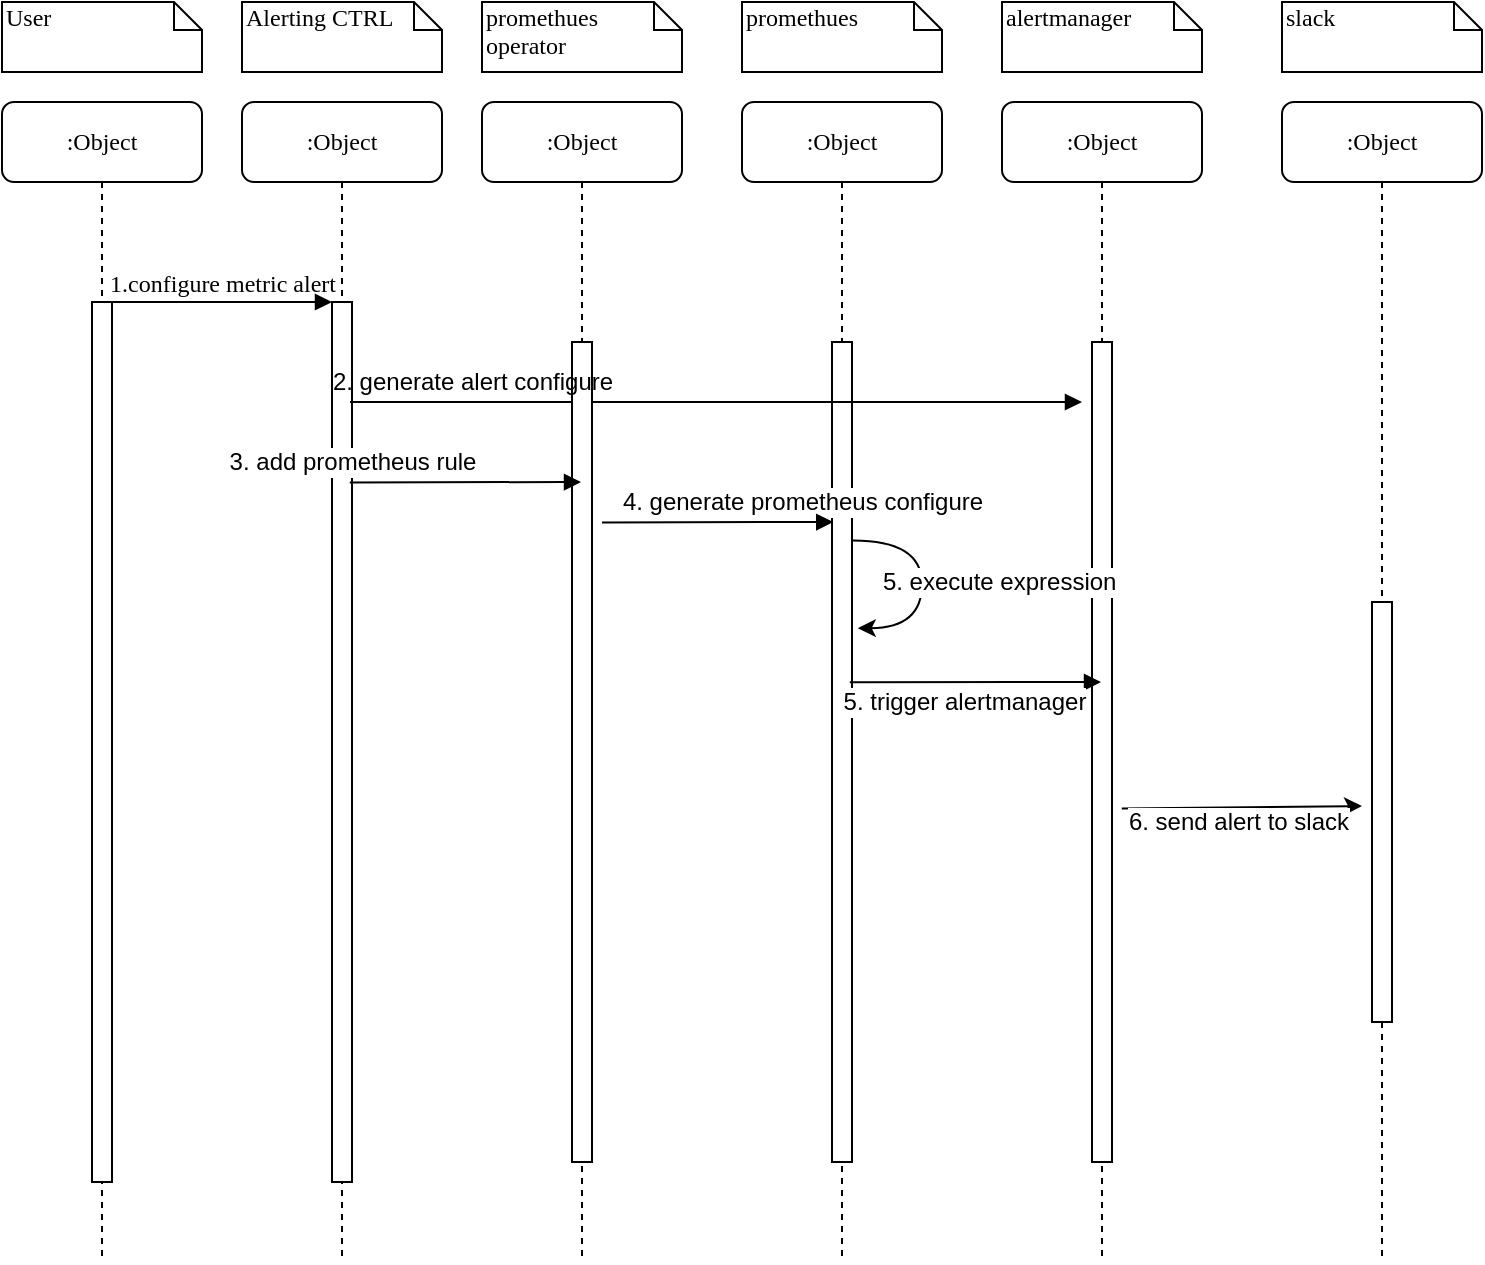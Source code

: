 <mxfile version="12.6.5" type="github">
  <diagram id="CEBkTKkAd9VMybs_fd6C" name="Page-1">
    <mxGraphModel dx="1373" dy="814" grid="1" gridSize="10" guides="1" tooltips="1" connect="1" arrows="1" fold="1" page="1" pageScale="1" pageWidth="827" pageHeight="1169" math="0" shadow="0">
      <root>
        <mxCell id="0"/>
        <mxCell id="1" parent="0"/>
        <mxCell id="VQfqHXgaRlEQjkRwhj_3-1" value=":Object" style="shape=umlLifeline;perimeter=lifelinePerimeter;whiteSpace=wrap;html=1;container=1;collapsible=0;recursiveResize=0;outlineConnect=0;rounded=1;shadow=0;comic=0;labelBackgroundColor=none;strokeWidth=1;fontFamily=Verdana;fontSize=12;align=center;" vertex="1" parent="1">
          <mxGeometry x="160" y="80" width="100" height="580" as="geometry"/>
        </mxCell>
        <mxCell id="VQfqHXgaRlEQjkRwhj_3-2" value="" style="html=1;points=[];perimeter=orthogonalPerimeter;rounded=0;shadow=0;comic=0;labelBackgroundColor=none;strokeWidth=1;fontFamily=Verdana;fontSize=12;align=center;" vertex="1" parent="VQfqHXgaRlEQjkRwhj_3-1">
          <mxGeometry x="45" y="100" width="10" height="440" as="geometry"/>
        </mxCell>
        <mxCell id="VQfqHXgaRlEQjkRwhj_3-3" value=":Object" style="shape=umlLifeline;perimeter=lifelinePerimeter;whiteSpace=wrap;html=1;container=1;collapsible=0;recursiveResize=0;outlineConnect=0;rounded=1;shadow=0;comic=0;labelBackgroundColor=none;strokeWidth=1;fontFamily=Verdana;fontSize=12;align=center;" vertex="1" parent="1">
          <mxGeometry x="410" y="80" width="100" height="580" as="geometry"/>
        </mxCell>
        <mxCell id="VQfqHXgaRlEQjkRwhj_3-4" value="" style="html=1;points=[];perimeter=orthogonalPerimeter;rounded=0;shadow=0;comic=0;labelBackgroundColor=none;strokeWidth=1;fontFamily=Verdana;fontSize=12;align=center;" vertex="1" parent="VQfqHXgaRlEQjkRwhj_3-3">
          <mxGeometry x="45" y="120" width="10" height="410" as="geometry"/>
        </mxCell>
        <mxCell id="VQfqHXgaRlEQjkRwhj_3-5" value="" style="curved=1;endArrow=classic;html=1;exitX=0.989;exitY=0.242;exitDx=0;exitDy=0;exitPerimeter=0;entryX=1.289;entryY=0.349;entryDx=0;entryDy=0;entryPerimeter=0;" edge="1" parent="VQfqHXgaRlEQjkRwhj_3-3" source="VQfqHXgaRlEQjkRwhj_3-4" target="VQfqHXgaRlEQjkRwhj_3-4">
          <mxGeometry width="50" height="50" relative="1" as="geometry">
            <mxPoint x="-300" y="650" as="sourcePoint"/>
            <mxPoint x="-250" y="600" as="targetPoint"/>
            <Array as="points">
              <mxPoint x="90" y="219"/>
              <mxPoint x="90" y="263"/>
            </Array>
          </mxGeometry>
        </mxCell>
        <mxCell id="VQfqHXgaRlEQjkRwhj_3-6" value=":Object" style="shape=umlLifeline;perimeter=lifelinePerimeter;whiteSpace=wrap;html=1;container=1;collapsible=0;recursiveResize=0;outlineConnect=0;rounded=1;shadow=0;comic=0;labelBackgroundColor=none;strokeWidth=1;fontFamily=Verdana;fontSize=12;align=center;" vertex="1" parent="1">
          <mxGeometry x="540" y="80" width="100" height="580" as="geometry"/>
        </mxCell>
        <mxCell id="VQfqHXgaRlEQjkRwhj_3-7" value="" style="html=1;points=[];perimeter=orthogonalPerimeter;rounded=0;shadow=0;comic=0;labelBackgroundColor=none;strokeWidth=1;fontFamily=Verdana;fontSize=12;align=center;" vertex="1" parent="VQfqHXgaRlEQjkRwhj_3-6">
          <mxGeometry x="45" y="120" width="10" height="410" as="geometry"/>
        </mxCell>
        <mxCell id="VQfqHXgaRlEQjkRwhj_3-8" value=":Object" style="shape=umlLifeline;perimeter=lifelinePerimeter;whiteSpace=wrap;html=1;container=1;collapsible=0;recursiveResize=0;outlineConnect=0;rounded=1;shadow=0;comic=0;labelBackgroundColor=none;strokeWidth=1;fontFamily=Verdana;fontSize=12;align=center;" vertex="1" parent="1">
          <mxGeometry x="680" y="80" width="100" height="580" as="geometry"/>
        </mxCell>
        <mxCell id="VQfqHXgaRlEQjkRwhj_3-9" value="" style="html=1;points=[];perimeter=orthogonalPerimeter;rounded=0;shadow=0;comic=0;labelBackgroundColor=none;strokeWidth=1;fontFamily=Verdana;fontSize=12;align=center;" vertex="1" parent="VQfqHXgaRlEQjkRwhj_3-8">
          <mxGeometry x="45" y="250" width="10" height="210" as="geometry"/>
        </mxCell>
        <mxCell id="VQfqHXgaRlEQjkRwhj_3-10" value=":Object" style="shape=umlLifeline;perimeter=lifelinePerimeter;whiteSpace=wrap;html=1;container=1;collapsible=0;recursiveResize=0;outlineConnect=0;rounded=1;shadow=0;comic=0;labelBackgroundColor=none;strokeWidth=1;fontFamily=Verdana;fontSize=12;align=center;" vertex="1" parent="1">
          <mxGeometry x="40" y="80" width="100" height="580" as="geometry"/>
        </mxCell>
        <mxCell id="VQfqHXgaRlEQjkRwhj_3-11" value="" style="html=1;points=[];perimeter=orthogonalPerimeter;rounded=0;shadow=0;comic=0;labelBackgroundColor=none;strokeWidth=1;fontFamily=Verdana;fontSize=12;align=center;" vertex="1" parent="VQfqHXgaRlEQjkRwhj_3-10">
          <mxGeometry x="45" y="100" width="10" height="440" as="geometry"/>
        </mxCell>
        <mxCell id="VQfqHXgaRlEQjkRwhj_3-12" value="1.configure metric alert" style="html=1;verticalAlign=bottom;endArrow=block;entryX=0;entryY=0;labelBackgroundColor=none;fontFamily=Verdana;fontSize=12;edgeStyle=elbowEdgeStyle;elbow=vertical;" edge="1" parent="1" source="VQfqHXgaRlEQjkRwhj_3-11" target="VQfqHXgaRlEQjkRwhj_3-2">
          <mxGeometry relative="1" as="geometry">
            <mxPoint x="220" y="190" as="sourcePoint"/>
          </mxGeometry>
        </mxCell>
        <mxCell id="VQfqHXgaRlEQjkRwhj_3-13" value="User" style="shape=note;whiteSpace=wrap;html=1;size=14;verticalAlign=top;align=left;spacingTop=-6;rounded=0;shadow=0;comic=0;labelBackgroundColor=none;strokeWidth=1;fontFamily=Verdana;fontSize=12" vertex="1" parent="1">
          <mxGeometry x="40" y="30" width="100" height="35" as="geometry"/>
        </mxCell>
        <mxCell id="VQfqHXgaRlEQjkRwhj_3-14" value="Alerting CTRL" style="shape=note;whiteSpace=wrap;html=1;size=14;verticalAlign=top;align=left;spacingTop=-6;rounded=0;shadow=0;comic=0;labelBackgroundColor=none;strokeWidth=1;fontFamily=Verdana;fontSize=12" vertex="1" parent="1">
          <mxGeometry x="160" y="30" width="100" height="35" as="geometry"/>
        </mxCell>
        <mxCell id="VQfqHXgaRlEQjkRwhj_3-15" value="promethues" style="shape=note;whiteSpace=wrap;html=1;size=14;verticalAlign=top;align=left;spacingTop=-6;rounded=0;shadow=0;comic=0;labelBackgroundColor=none;strokeWidth=1;fontFamily=Verdana;fontSize=12" vertex="1" parent="1">
          <mxGeometry x="410" y="30" width="100" height="35" as="geometry"/>
        </mxCell>
        <mxCell id="VQfqHXgaRlEQjkRwhj_3-16" value="alertmanager" style="shape=note;whiteSpace=wrap;html=1;size=14;verticalAlign=top;align=left;spacingTop=-6;rounded=0;shadow=0;comic=0;labelBackgroundColor=none;strokeWidth=1;fontFamily=Verdana;fontSize=12" vertex="1" parent="1">
          <mxGeometry x="540" y="30" width="100" height="35" as="geometry"/>
        </mxCell>
        <mxCell id="VQfqHXgaRlEQjkRwhj_3-17" value="slack" style="shape=note;whiteSpace=wrap;html=1;size=14;verticalAlign=top;align=left;spacingTop=-6;rounded=0;shadow=0;comic=0;labelBackgroundColor=none;strokeWidth=1;fontFamily=Verdana;fontSize=12" vertex="1" parent="1">
          <mxGeometry x="680" y="30" width="100" height="35" as="geometry"/>
        </mxCell>
        <mxCell id="VQfqHXgaRlEQjkRwhj_3-18" value="" style="html=1;verticalAlign=bottom;endArrow=block;labelBackgroundColor=none;fontFamily=Verdana;fontSize=12;edgeStyle=elbowEdgeStyle;elbow=vertical;" edge="1" parent="1">
          <mxGeometry x="0.684" y="-80" relative="1" as="geometry">
            <mxPoint x="214" y="230" as="sourcePoint"/>
            <mxPoint x="580" y="230" as="targetPoint"/>
            <Array as="points">
              <mxPoint x="360" y="230"/>
            </Array>
            <mxPoint as="offset"/>
          </mxGeometry>
        </mxCell>
        <mxCell id="VQfqHXgaRlEQjkRwhj_3-19" value="3. add prometheus rule" style="text;html=1;align=center;verticalAlign=middle;resizable=0;points=[];labelBackgroundColor=#ffffff;" vertex="1" connectable="0" parent="VQfqHXgaRlEQjkRwhj_3-18">
          <mxGeometry x="-0.723" y="-1" relative="1" as="geometry">
            <mxPoint x="-50" y="29" as="offset"/>
          </mxGeometry>
        </mxCell>
        <mxCell id="VQfqHXgaRlEQjkRwhj_3-21" value="" style="html=1;verticalAlign=bottom;endArrow=block;labelBackgroundColor=none;fontFamily=Verdana;fontSize=12;edgeStyle=elbowEdgeStyle;elbow=vertical;exitX=0.889;exitY=0.415;exitDx=0;exitDy=0;exitPerimeter=0;" edge="1" parent="1" source="VQfqHXgaRlEQjkRwhj_3-4" target="VQfqHXgaRlEQjkRwhj_3-6">
          <mxGeometry x="1" y="-176" relative="1" as="geometry">
            <mxPoint x="470" y="370" as="sourcePoint"/>
            <mxPoint x="440" y="391" as="targetPoint"/>
            <Array as="points">
              <mxPoint x="570" y="370"/>
              <mxPoint x="460" y="391"/>
            </Array>
            <mxPoint x="166" y="-117" as="offset"/>
          </mxGeometry>
        </mxCell>
        <mxCell id="VQfqHXgaRlEQjkRwhj_3-22" value="5. trigger alertmanager" style="text;html=1;align=center;verticalAlign=middle;resizable=0;points=[];labelBackgroundColor=#ffffff;" vertex="1" connectable="0" parent="VQfqHXgaRlEQjkRwhj_3-21">
          <mxGeometry x="-0.723" y="-1" relative="1" as="geometry">
            <mxPoint x="39.26" y="9" as="offset"/>
          </mxGeometry>
        </mxCell>
        <mxCell id="VQfqHXgaRlEQjkRwhj_3-23" value="" style="endArrow=classic;html=1;exitX=1.489;exitY=0.569;exitDx=0;exitDy=0;exitPerimeter=0;" edge="1" parent="1" source="VQfqHXgaRlEQjkRwhj_3-7">
          <mxGeometry x="0.323" y="-18" width="50" height="50" relative="1" as="geometry">
            <mxPoint x="620" y="432" as="sourcePoint"/>
            <mxPoint x="720" y="432" as="targetPoint"/>
            <mxPoint as="offset"/>
          </mxGeometry>
        </mxCell>
        <mxCell id="VQfqHXgaRlEQjkRwhj_3-24" value="6. send alert to slack" style="text;html=1;align=center;verticalAlign=middle;resizable=0;points=[];labelBackgroundColor=#ffffff;" vertex="1" connectable="0" parent="VQfqHXgaRlEQjkRwhj_3-23">
          <mxGeometry x="-0.304" y="-1" relative="1" as="geometry">
            <mxPoint x="15.5" y="6.16" as="offset"/>
          </mxGeometry>
        </mxCell>
        <mxCell id="VQfqHXgaRlEQjkRwhj_3-25" value=":Object" style="shape=umlLifeline;perimeter=lifelinePerimeter;whiteSpace=wrap;html=1;container=1;collapsible=0;recursiveResize=0;outlineConnect=0;rounded=1;shadow=0;comic=0;labelBackgroundColor=none;strokeWidth=1;fontFamily=Verdana;fontSize=12;align=center;" vertex="1" parent="1">
          <mxGeometry x="280" y="80" width="100" height="580" as="geometry"/>
        </mxCell>
        <mxCell id="VQfqHXgaRlEQjkRwhj_3-26" value="" style="html=1;points=[];perimeter=orthogonalPerimeter;rounded=0;shadow=0;comic=0;labelBackgroundColor=none;strokeWidth=1;fontFamily=Verdana;fontSize=12;align=center;" vertex="1" parent="VQfqHXgaRlEQjkRwhj_3-25">
          <mxGeometry x="45" y="120" width="10" height="410" as="geometry"/>
        </mxCell>
        <mxCell id="VQfqHXgaRlEQjkRwhj_3-28" value="promethues&lt;br&gt;operator" style="shape=note;whiteSpace=wrap;html=1;size=14;verticalAlign=top;align=left;spacingTop=-6;rounded=0;shadow=0;comic=0;labelBackgroundColor=none;strokeWidth=1;fontFamily=Verdana;fontSize=12" vertex="1" parent="1">
          <mxGeometry x="280" y="30" width="100" height="35" as="geometry"/>
        </mxCell>
        <mxCell id="VQfqHXgaRlEQjkRwhj_3-29" value="" style="html=1;verticalAlign=bottom;endArrow=block;labelBackgroundColor=none;fontFamily=Verdana;fontSize=12;edgeStyle=elbowEdgeStyle;elbow=vertical;exitX=0.889;exitY=0.205;exitDx=0;exitDy=0;exitPerimeter=0;" edge="1" parent="1" source="VQfqHXgaRlEQjkRwhj_3-2" target="VQfqHXgaRlEQjkRwhj_3-25">
          <mxGeometry x="0.684" y="-80" relative="1" as="geometry">
            <mxPoint x="224" y="240" as="sourcePoint"/>
            <mxPoint x="310" y="269" as="targetPoint"/>
            <Array as="points">
              <mxPoint x="320" y="270"/>
              <mxPoint x="370" y="240"/>
            </Array>
            <mxPoint as="offset"/>
          </mxGeometry>
        </mxCell>
        <mxCell id="VQfqHXgaRlEQjkRwhj_3-30" value="4. generate prometheus configure" style="text;html=1;align=center;verticalAlign=middle;resizable=0;points=[];labelBackgroundColor=#ffffff;" vertex="1" connectable="0" parent="VQfqHXgaRlEQjkRwhj_3-29">
          <mxGeometry x="-0.723" y="-1" relative="1" as="geometry">
            <mxPoint x="210.31" y="9" as="offset"/>
          </mxGeometry>
        </mxCell>
        <mxCell id="VQfqHXgaRlEQjkRwhj_3-31" value="" style="html=1;verticalAlign=bottom;endArrow=block;labelBackgroundColor=none;fontFamily=Verdana;fontSize=12;edgeStyle=elbowEdgeStyle;elbow=vertical;exitX=0.889;exitY=0.205;exitDx=0;exitDy=0;exitPerimeter=0;" edge="1" parent="1">
          <mxGeometry x="0.684" y="-80" relative="1" as="geometry">
            <mxPoint x="340.0" y="290.2" as="sourcePoint"/>
            <mxPoint x="455.61" y="290" as="targetPoint"/>
            <Array as="points">
              <mxPoint x="446.11" y="290"/>
              <mxPoint x="496.11" y="260"/>
            </Array>
            <mxPoint as="offset"/>
          </mxGeometry>
        </mxCell>
        <mxCell id="VQfqHXgaRlEQjkRwhj_3-32" value="5. execute expression&amp;nbsp;" style="text;html=1;align=center;verticalAlign=middle;resizable=0;points=[];labelBackgroundColor=#ffffff;" vertex="1" connectable="0" parent="VQfqHXgaRlEQjkRwhj_3-31">
          <mxGeometry x="-0.723" y="-1" relative="1" as="geometry">
            <mxPoint x="184.2" y="29" as="offset"/>
          </mxGeometry>
        </mxCell>
        <mxCell id="VQfqHXgaRlEQjkRwhj_3-20" value="2. generate alert configure" style="text;html=1;align=center;verticalAlign=middle;resizable=0;points=[];autosize=1;" vertex="1" parent="1">
          <mxGeometry x="195" y="210" width="160" height="20" as="geometry"/>
        </mxCell>
      </root>
    </mxGraphModel>
  </diagram>
</mxfile>
